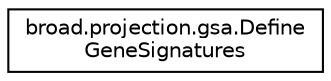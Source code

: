 digraph "Graphical Class Hierarchy"
{
  edge [fontname="Helvetica",fontsize="10",labelfontname="Helvetica",labelfontsize="10"];
  node [fontname="Helvetica",fontsize="10",shape=record];
  rankdir="LR";
  Node1 [label="broad.projection.gsa.Define\lGeneSignatures",height=0.2,width=0.4,color="black", fillcolor="white", style="filled",URL="$classbroad_1_1projection_1_1gsa_1_1_define_gene_signatures.html"];
}

